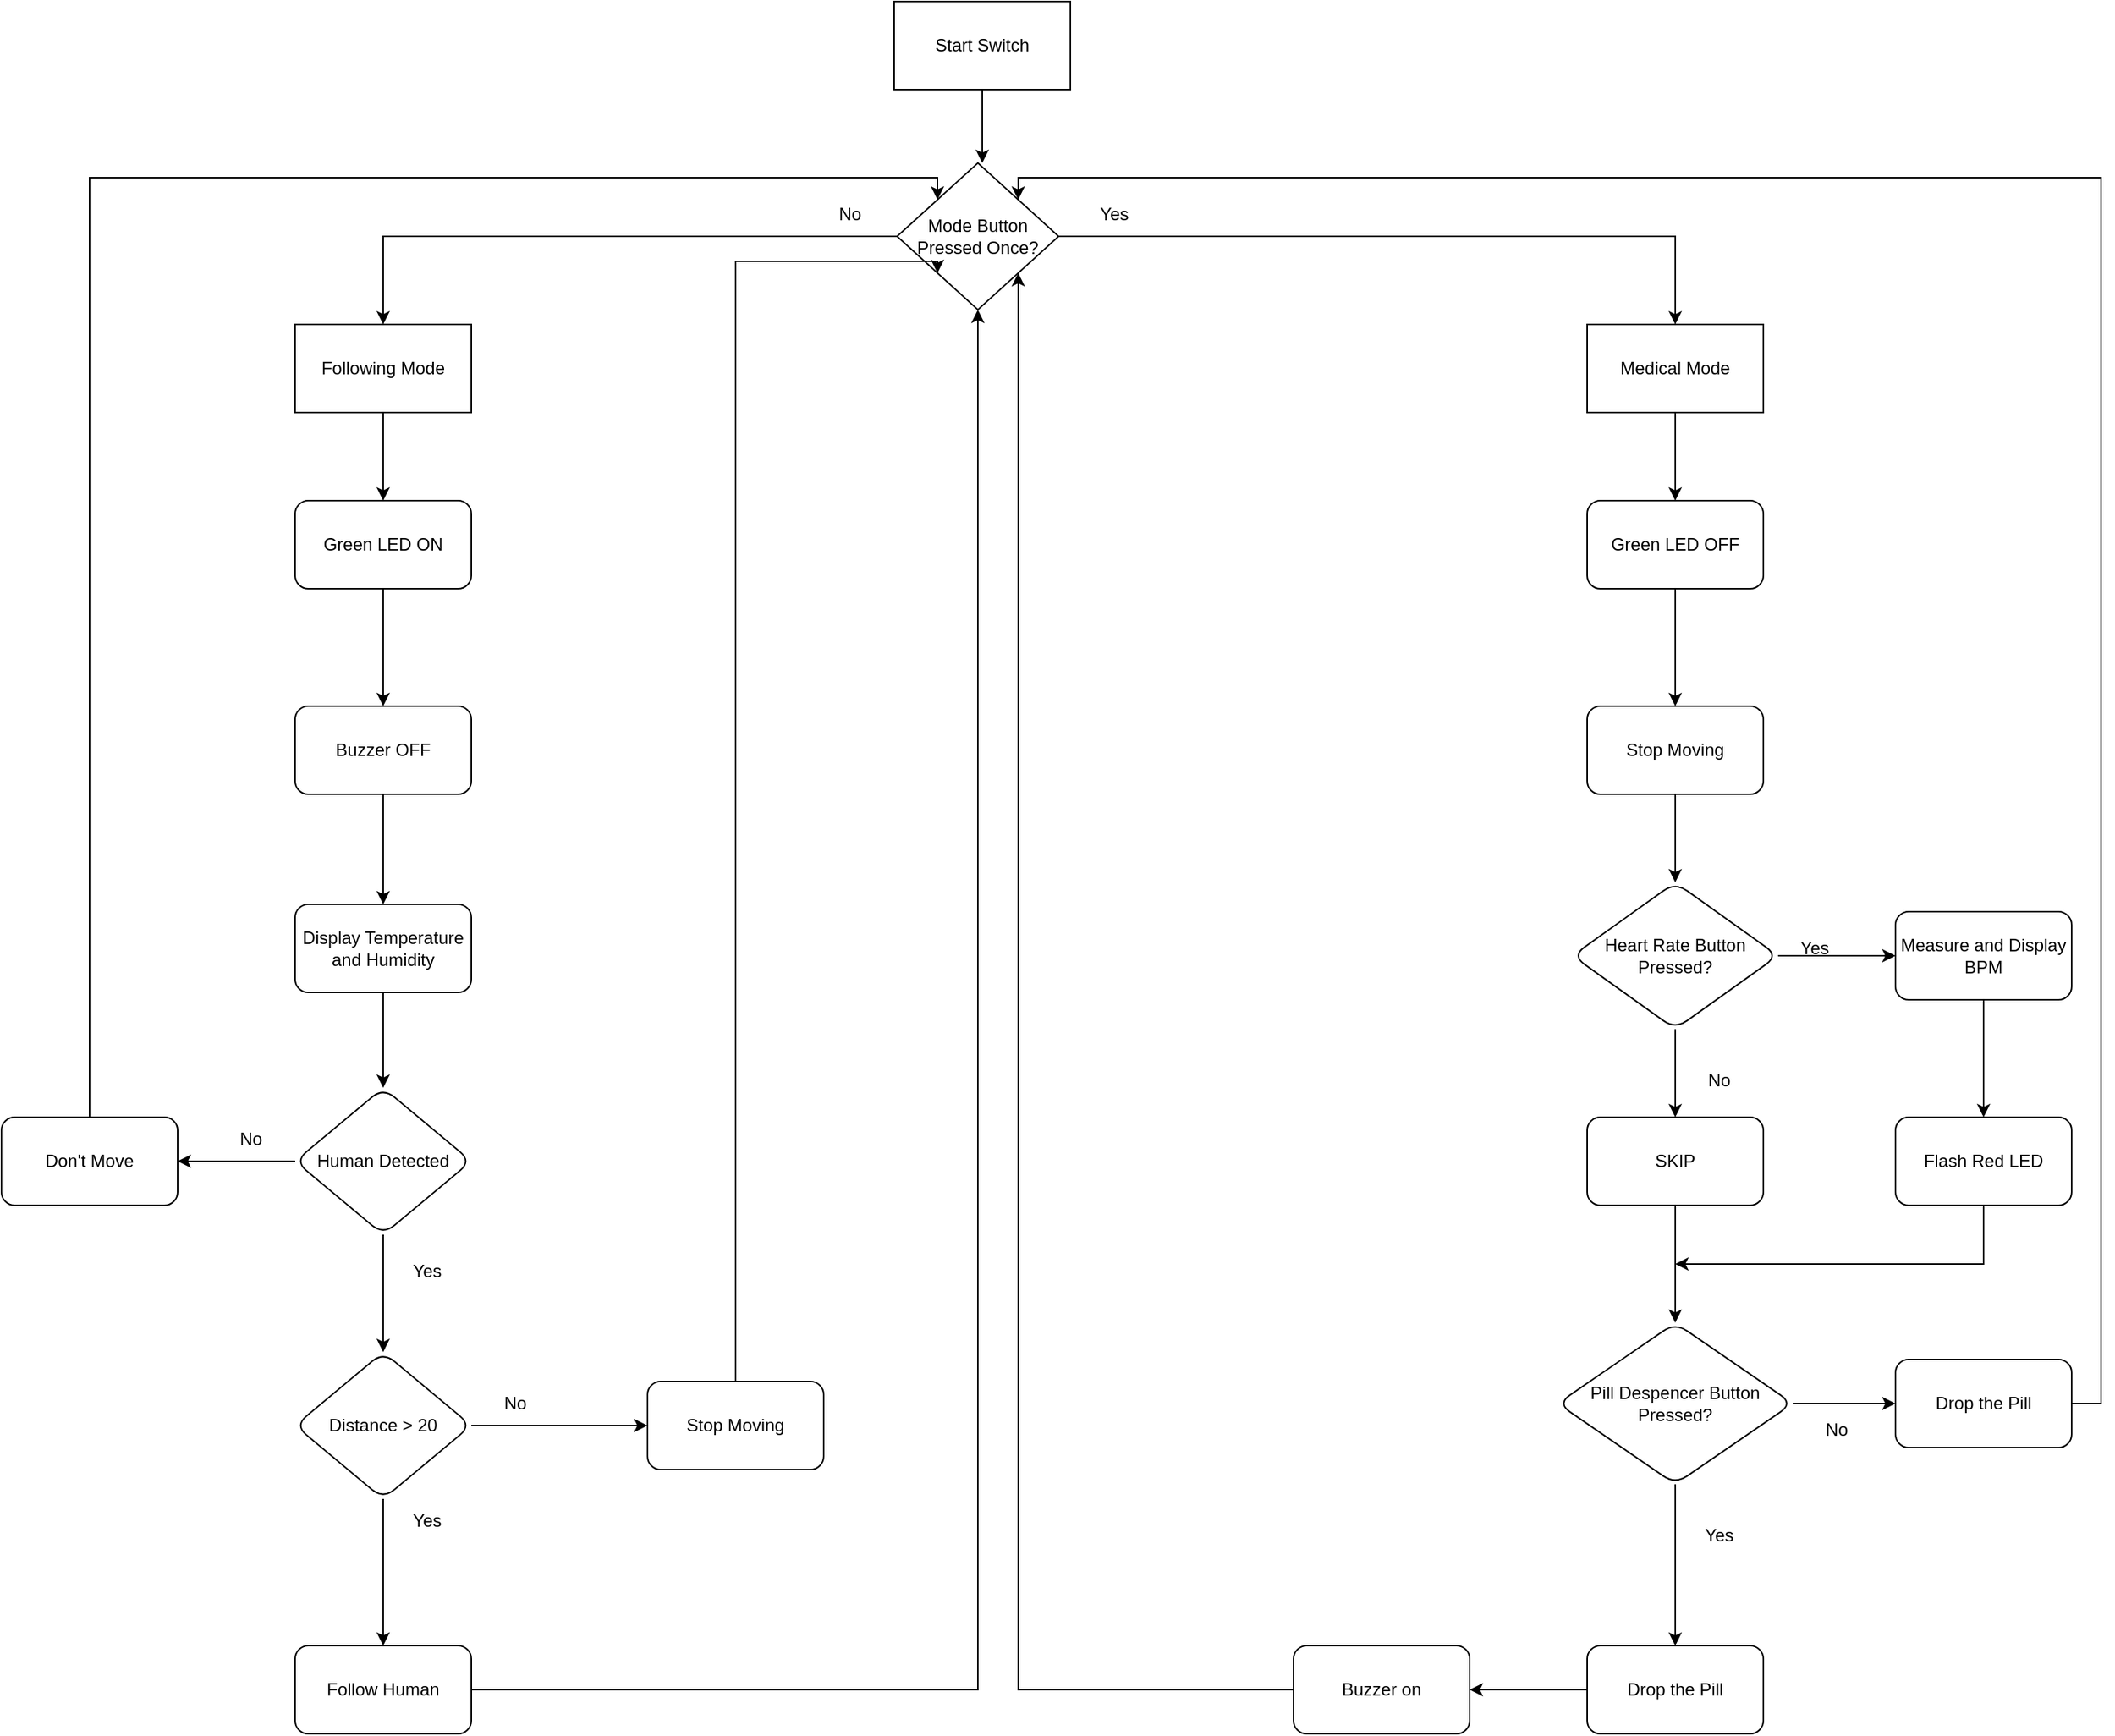 <mxfile version="26.0.5">
  <diagram id="C5RBs43oDa-KdzZeNtuy" name="Page-1">
    <mxGraphModel dx="2280" dy="1027" grid="1" gridSize="10" guides="1" tooltips="1" connect="1" arrows="1" fold="1" page="1" pageScale="1" pageWidth="2339" pageHeight="3300" math="0" shadow="0">
      <root>
        <mxCell id="WIyWlLk6GJQsqaUBKTNV-0" />
        <mxCell id="WIyWlLk6GJQsqaUBKTNV-1" parent="WIyWlLk6GJQsqaUBKTNV-0" />
        <mxCell id="fIhnsOBaAWvyG-R7NMEd-87" style="edgeStyle=orthogonalEdgeStyle;rounded=0;orthogonalLoop=1;jettySize=auto;html=1;exitX=0.5;exitY=1;exitDx=0;exitDy=0;entryX=0.5;entryY=0;entryDx=0;entryDy=0;" parent="WIyWlLk6GJQsqaUBKTNV-1" source="fIhnsOBaAWvyG-R7NMEd-88" edge="1">
          <mxGeometry relative="1" as="geometry">
            <mxPoint x="1158" y="350" as="targetPoint" />
          </mxGeometry>
        </mxCell>
        <mxCell id="fIhnsOBaAWvyG-R7NMEd-88" value="Start Switch" style="rounded=0;whiteSpace=wrap;html=1;" parent="WIyWlLk6GJQsqaUBKTNV-1" vertex="1">
          <mxGeometry x="1098" y="240" width="120" height="60" as="geometry" />
        </mxCell>
        <mxCell id="fIhnsOBaAWvyG-R7NMEd-89" value="" style="edgeStyle=orthogonalEdgeStyle;rounded=0;orthogonalLoop=1;jettySize=auto;html=1;" parent="WIyWlLk6GJQsqaUBKTNV-1" source="fIhnsOBaAWvyG-R7NMEd-91" target="fIhnsOBaAWvyG-R7NMEd-93" edge="1">
          <mxGeometry relative="1" as="geometry" />
        </mxCell>
        <mxCell id="fIhnsOBaAWvyG-R7NMEd-90" style="edgeStyle=orthogonalEdgeStyle;rounded=0;orthogonalLoop=1;jettySize=auto;html=1;exitX=1;exitY=0.5;exitDx=0;exitDy=0;" parent="WIyWlLk6GJQsqaUBKTNV-1" source="fIhnsOBaAWvyG-R7NMEd-91" target="fIhnsOBaAWvyG-R7NMEd-94" edge="1">
          <mxGeometry relative="1" as="geometry" />
        </mxCell>
        <mxCell id="fIhnsOBaAWvyG-R7NMEd-91" value="Mode Button Pressed Once?" style="rhombus;whiteSpace=wrap;html=1;" parent="WIyWlLk6GJQsqaUBKTNV-1" vertex="1">
          <mxGeometry x="1100" y="350" width="110" height="100" as="geometry" />
        </mxCell>
        <mxCell id="fIhnsOBaAWvyG-R7NMEd-92" style="edgeStyle=orthogonalEdgeStyle;rounded=0;orthogonalLoop=1;jettySize=auto;html=1;exitX=0.5;exitY=1;exitDx=0;exitDy=0;entryX=0.5;entryY=0;entryDx=0;entryDy=0;" parent="WIyWlLk6GJQsqaUBKTNV-1" source="fIhnsOBaAWvyG-R7NMEd-93" target="fIhnsOBaAWvyG-R7NMEd-96" edge="1">
          <mxGeometry relative="1" as="geometry" />
        </mxCell>
        <mxCell id="fIhnsOBaAWvyG-R7NMEd-93" value="Following Mode" style="whiteSpace=wrap;html=1;" parent="WIyWlLk6GJQsqaUBKTNV-1" vertex="1">
          <mxGeometry x="690" y="460" width="120" height="60" as="geometry" />
        </mxCell>
        <mxCell id="fIhnsOBaAWvyG-R7NMEd-95" value="" style="edgeStyle=orthogonalEdgeStyle;rounded=0;orthogonalLoop=1;jettySize=auto;html=1;" parent="WIyWlLk6GJQsqaUBKTNV-1" source="fIhnsOBaAWvyG-R7NMEd-96" target="fIhnsOBaAWvyG-R7NMEd-98" edge="1">
          <mxGeometry relative="1" as="geometry" />
        </mxCell>
        <mxCell id="fIhnsOBaAWvyG-R7NMEd-96" value="Green LED ON" style="rounded=1;whiteSpace=wrap;html=1;" parent="WIyWlLk6GJQsqaUBKTNV-1" vertex="1">
          <mxGeometry x="690" y="580" width="120" height="60" as="geometry" />
        </mxCell>
        <mxCell id="fIhnsOBaAWvyG-R7NMEd-97" value="" style="edgeStyle=orthogonalEdgeStyle;rounded=0;orthogonalLoop=1;jettySize=auto;html=1;" parent="WIyWlLk6GJQsqaUBKTNV-1" source="fIhnsOBaAWvyG-R7NMEd-98" target="fIhnsOBaAWvyG-R7NMEd-100" edge="1">
          <mxGeometry relative="1" as="geometry" />
        </mxCell>
        <mxCell id="fIhnsOBaAWvyG-R7NMEd-98" value="Buzzer OFF" style="rounded=1;whiteSpace=wrap;html=1;" parent="WIyWlLk6GJQsqaUBKTNV-1" vertex="1">
          <mxGeometry x="690" y="720" width="120" height="60" as="geometry" />
        </mxCell>
        <mxCell id="fIhnsOBaAWvyG-R7NMEd-99" value="" style="edgeStyle=orthogonalEdgeStyle;rounded=0;orthogonalLoop=1;jettySize=auto;html=1;" parent="WIyWlLk6GJQsqaUBKTNV-1" source="fIhnsOBaAWvyG-R7NMEd-100" target="fIhnsOBaAWvyG-R7NMEd-103" edge="1">
          <mxGeometry relative="1" as="geometry" />
        </mxCell>
        <mxCell id="fIhnsOBaAWvyG-R7NMEd-100" value="Display Temperature and Humidity" style="rounded=1;whiteSpace=wrap;html=1;" parent="WIyWlLk6GJQsqaUBKTNV-1" vertex="1">
          <mxGeometry x="690" y="855" width="120" height="60" as="geometry" />
        </mxCell>
        <mxCell id="fIhnsOBaAWvyG-R7NMEd-101" value="" style="edgeStyle=orthogonalEdgeStyle;rounded=0;orthogonalLoop=1;jettySize=auto;html=1;" parent="WIyWlLk6GJQsqaUBKTNV-1" source="fIhnsOBaAWvyG-R7NMEd-103" target="fIhnsOBaAWvyG-R7NMEd-107" edge="1">
          <mxGeometry relative="1" as="geometry" />
        </mxCell>
        <mxCell id="fIhnsOBaAWvyG-R7NMEd-102" value="" style="edgeStyle=orthogonalEdgeStyle;rounded=0;orthogonalLoop=1;jettySize=auto;html=1;" parent="WIyWlLk6GJQsqaUBKTNV-1" source="fIhnsOBaAWvyG-R7NMEd-103" target="fIhnsOBaAWvyG-R7NMEd-116" edge="1">
          <mxGeometry relative="1" as="geometry" />
        </mxCell>
        <mxCell id="fIhnsOBaAWvyG-R7NMEd-103" value="Human Detected" style="rhombus;whiteSpace=wrap;html=1;rounded=1;" parent="WIyWlLk6GJQsqaUBKTNV-1" vertex="1">
          <mxGeometry x="690" y="980" width="120" height="100" as="geometry" />
        </mxCell>
        <mxCell id="fIhnsOBaAWvyG-R7NMEd-104" value="No" style="text;html=1;align=center;verticalAlign=middle;whiteSpace=wrap;rounded=0;" parent="WIyWlLk6GJQsqaUBKTNV-1" vertex="1">
          <mxGeometry x="630" y="1000" width="60" height="30" as="geometry" />
        </mxCell>
        <mxCell id="fIhnsOBaAWvyG-R7NMEd-105" value="" style="edgeStyle=orthogonalEdgeStyle;rounded=0;orthogonalLoop=1;jettySize=auto;html=1;" parent="WIyWlLk6GJQsqaUBKTNV-1" source="fIhnsOBaAWvyG-R7NMEd-107" target="fIhnsOBaAWvyG-R7NMEd-110" edge="1">
          <mxGeometry relative="1" as="geometry" />
        </mxCell>
        <mxCell id="fIhnsOBaAWvyG-R7NMEd-106" value="" style="edgeStyle=orthogonalEdgeStyle;rounded=0;orthogonalLoop=1;jettySize=auto;html=1;" parent="WIyWlLk6GJQsqaUBKTNV-1" source="fIhnsOBaAWvyG-R7NMEd-107" target="fIhnsOBaAWvyG-R7NMEd-112" edge="1">
          <mxGeometry relative="1" as="geometry" />
        </mxCell>
        <mxCell id="fIhnsOBaAWvyG-R7NMEd-107" value="Distance &amp;gt; 20" style="rhombus;whiteSpace=wrap;html=1;rounded=1;" parent="WIyWlLk6GJQsqaUBKTNV-1" vertex="1">
          <mxGeometry x="690" y="1160" width="120" height="100" as="geometry" />
        </mxCell>
        <mxCell id="fIhnsOBaAWvyG-R7NMEd-108" value="Yes" style="text;html=1;align=center;verticalAlign=middle;whiteSpace=wrap;rounded=0;" parent="WIyWlLk6GJQsqaUBKTNV-1" vertex="1">
          <mxGeometry x="750" y="1090" width="60" height="30" as="geometry" />
        </mxCell>
        <mxCell id="fIhnsOBaAWvyG-R7NMEd-109" style="edgeStyle=orthogonalEdgeStyle;rounded=0;orthogonalLoop=1;jettySize=auto;html=1;entryX=0.5;entryY=1;entryDx=0;entryDy=0;" parent="WIyWlLk6GJQsqaUBKTNV-1" source="fIhnsOBaAWvyG-R7NMEd-110" target="fIhnsOBaAWvyG-R7NMEd-91" edge="1">
          <mxGeometry relative="1" as="geometry" />
        </mxCell>
        <mxCell id="fIhnsOBaAWvyG-R7NMEd-110" value="Follow Human" style="whiteSpace=wrap;html=1;rounded=1;" parent="WIyWlLk6GJQsqaUBKTNV-1" vertex="1">
          <mxGeometry x="690" y="1360" width="120" height="60" as="geometry" />
        </mxCell>
        <mxCell id="fIhnsOBaAWvyG-R7NMEd-111" style="edgeStyle=orthogonalEdgeStyle;rounded=0;orthogonalLoop=1;jettySize=auto;html=1;entryX=0;entryY=1;entryDx=0;entryDy=0;" parent="WIyWlLk6GJQsqaUBKTNV-1" source="fIhnsOBaAWvyG-R7NMEd-112" target="fIhnsOBaAWvyG-R7NMEd-91" edge="1">
          <mxGeometry relative="1" as="geometry">
            <Array as="points">
              <mxPoint x="990" y="417" />
            </Array>
          </mxGeometry>
        </mxCell>
        <mxCell id="fIhnsOBaAWvyG-R7NMEd-112" value="Stop Moving" style="whiteSpace=wrap;html=1;rounded=1;" parent="WIyWlLk6GJQsqaUBKTNV-1" vertex="1">
          <mxGeometry x="930" y="1180" width="120" height="60" as="geometry" />
        </mxCell>
        <mxCell id="fIhnsOBaAWvyG-R7NMEd-113" value="Yes" style="text;html=1;align=center;verticalAlign=middle;whiteSpace=wrap;rounded=0;" parent="WIyWlLk6GJQsqaUBKTNV-1" vertex="1">
          <mxGeometry x="750" y="1260" width="60" height="30" as="geometry" />
        </mxCell>
        <mxCell id="fIhnsOBaAWvyG-R7NMEd-114" value="No" style="text;html=1;align=center;verticalAlign=middle;whiteSpace=wrap;rounded=0;" parent="WIyWlLk6GJQsqaUBKTNV-1" vertex="1">
          <mxGeometry x="810" y="1180" width="60" height="30" as="geometry" />
        </mxCell>
        <mxCell id="Y1XCrJuT5PY78jDWEH2D-3" style="edgeStyle=orthogonalEdgeStyle;rounded=0;orthogonalLoop=1;jettySize=auto;html=1;entryX=0;entryY=0;entryDx=0;entryDy=0;" edge="1" parent="WIyWlLk6GJQsqaUBKTNV-1" source="fIhnsOBaAWvyG-R7NMEd-116" target="fIhnsOBaAWvyG-R7NMEd-91">
          <mxGeometry relative="1" as="geometry">
            <Array as="points">
              <mxPoint x="550" y="360" />
              <mxPoint x="1128" y="360" />
            </Array>
          </mxGeometry>
        </mxCell>
        <mxCell id="fIhnsOBaAWvyG-R7NMEd-116" value="Don&#39;t Move" style="whiteSpace=wrap;html=1;rounded=1;" parent="WIyWlLk6GJQsqaUBKTNV-1" vertex="1">
          <mxGeometry x="490" y="1000" width="120" height="60" as="geometry" />
        </mxCell>
        <mxCell id="fIhnsOBaAWvyG-R7NMEd-117" style="edgeStyle=orthogonalEdgeStyle;rounded=0;orthogonalLoop=1;jettySize=auto;html=1;exitX=0.5;exitY=1;exitDx=0;exitDy=0;entryX=0.5;entryY=0;entryDx=0;entryDy=0;" parent="WIyWlLk6GJQsqaUBKTNV-1" target="fIhnsOBaAWvyG-R7NMEd-119" edge="1" source="fIhnsOBaAWvyG-R7NMEd-94">
          <mxGeometry relative="1" as="geometry">
            <mxPoint x="1630" y="510" as="sourcePoint" />
          </mxGeometry>
        </mxCell>
        <mxCell id="fIhnsOBaAWvyG-R7NMEd-118" value="" style="edgeStyle=orthogonalEdgeStyle;rounded=0;orthogonalLoop=1;jettySize=auto;html=1;" parent="WIyWlLk6GJQsqaUBKTNV-1" source="fIhnsOBaAWvyG-R7NMEd-119" target="fIhnsOBaAWvyG-R7NMEd-121" edge="1">
          <mxGeometry relative="1" as="geometry" />
        </mxCell>
        <mxCell id="fIhnsOBaAWvyG-R7NMEd-119" value="Green LED OFF" style="rounded=1;whiteSpace=wrap;html=1;" parent="WIyWlLk6GJQsqaUBKTNV-1" vertex="1">
          <mxGeometry x="1570" y="580" width="120" height="60" as="geometry" />
        </mxCell>
        <mxCell id="fIhnsOBaAWvyG-R7NMEd-120" value="" style="edgeStyle=orthogonalEdgeStyle;rounded=0;orthogonalLoop=1;jettySize=auto;html=1;" parent="WIyWlLk6GJQsqaUBKTNV-1" source="fIhnsOBaAWvyG-R7NMEd-121" target="fIhnsOBaAWvyG-R7NMEd-124" edge="1">
          <mxGeometry relative="1" as="geometry" />
        </mxCell>
        <mxCell id="fIhnsOBaAWvyG-R7NMEd-121" value="Stop Moving" style="rounded=1;whiteSpace=wrap;html=1;" parent="WIyWlLk6GJQsqaUBKTNV-1" vertex="1">
          <mxGeometry x="1570" y="720" width="120" height="60" as="geometry" />
        </mxCell>
        <mxCell id="fIhnsOBaAWvyG-R7NMEd-122" value="" style="edgeStyle=orthogonalEdgeStyle;rounded=0;orthogonalLoop=1;jettySize=auto;html=1;" parent="WIyWlLk6GJQsqaUBKTNV-1" source="fIhnsOBaAWvyG-R7NMEd-124" target="fIhnsOBaAWvyG-R7NMEd-126" edge="1">
          <mxGeometry relative="1" as="geometry" />
        </mxCell>
        <mxCell id="fIhnsOBaAWvyG-R7NMEd-123" value="" style="edgeStyle=orthogonalEdgeStyle;rounded=0;orthogonalLoop=1;jettySize=auto;html=1;" parent="WIyWlLk6GJQsqaUBKTNV-1" source="fIhnsOBaAWvyG-R7NMEd-124" target="fIhnsOBaAWvyG-R7NMEd-129" edge="1">
          <mxGeometry relative="1" as="geometry" />
        </mxCell>
        <mxCell id="fIhnsOBaAWvyG-R7NMEd-124" value="Heart Rate Button Pressed?" style="rhombus;whiteSpace=wrap;html=1;rounded=1;" parent="WIyWlLk6GJQsqaUBKTNV-1" vertex="1">
          <mxGeometry x="1560" y="840" width="140" height="100" as="geometry" />
        </mxCell>
        <mxCell id="fIhnsOBaAWvyG-R7NMEd-142" value="" style="edgeStyle=orthogonalEdgeStyle;rounded=0;orthogonalLoop=1;jettySize=auto;html=1;" parent="WIyWlLk6GJQsqaUBKTNV-1" source="fIhnsOBaAWvyG-R7NMEd-126" target="fIhnsOBaAWvyG-R7NMEd-141" edge="1">
          <mxGeometry relative="1" as="geometry" />
        </mxCell>
        <mxCell id="fIhnsOBaAWvyG-R7NMEd-126" value="Measure and Display BPM" style="whiteSpace=wrap;html=1;rounded=1;" parent="WIyWlLk6GJQsqaUBKTNV-1" vertex="1">
          <mxGeometry x="1780" y="860" width="120" height="60" as="geometry" />
        </mxCell>
        <mxCell id="fIhnsOBaAWvyG-R7NMEd-127" value="Yes" style="text;html=1;align=center;verticalAlign=middle;whiteSpace=wrap;rounded=0;" parent="WIyWlLk6GJQsqaUBKTNV-1" vertex="1">
          <mxGeometry x="1695" y="870" width="60" height="30" as="geometry" />
        </mxCell>
        <mxCell id="fIhnsOBaAWvyG-R7NMEd-128" style="edgeStyle=orthogonalEdgeStyle;rounded=0;orthogonalLoop=1;jettySize=auto;html=1;entryX=0.5;entryY=0;entryDx=0;entryDy=0;" parent="WIyWlLk6GJQsqaUBKTNV-1" source="fIhnsOBaAWvyG-R7NMEd-129" target="fIhnsOBaAWvyG-R7NMEd-133" edge="1">
          <mxGeometry relative="1" as="geometry" />
        </mxCell>
        <mxCell id="fIhnsOBaAWvyG-R7NMEd-129" value="SKIP" style="whiteSpace=wrap;html=1;rounded=1;" parent="WIyWlLk6GJQsqaUBKTNV-1" vertex="1">
          <mxGeometry x="1570" y="1000" width="120" height="60" as="geometry" />
        </mxCell>
        <mxCell id="fIhnsOBaAWvyG-R7NMEd-130" value="No" style="text;html=1;align=center;verticalAlign=middle;whiteSpace=wrap;rounded=0;" parent="WIyWlLk6GJQsqaUBKTNV-1" vertex="1">
          <mxGeometry x="1630" y="960" width="60" height="30" as="geometry" />
        </mxCell>
        <mxCell id="fIhnsOBaAWvyG-R7NMEd-131" value="" style="edgeStyle=orthogonalEdgeStyle;rounded=0;orthogonalLoop=1;jettySize=auto;html=1;" parent="WIyWlLk6GJQsqaUBKTNV-1" source="fIhnsOBaAWvyG-R7NMEd-133" target="fIhnsOBaAWvyG-R7NMEd-134" edge="1">
          <mxGeometry relative="1" as="geometry" />
        </mxCell>
        <mxCell id="fIhnsOBaAWvyG-R7NMEd-132" value="" style="edgeStyle=orthogonalEdgeStyle;rounded=0;orthogonalLoop=1;jettySize=auto;html=1;" parent="WIyWlLk6GJQsqaUBKTNV-1" source="fIhnsOBaAWvyG-R7NMEd-133" target="fIhnsOBaAWvyG-R7NMEd-135" edge="1">
          <mxGeometry relative="1" as="geometry" />
        </mxCell>
        <mxCell id="fIhnsOBaAWvyG-R7NMEd-133" value="Pill Despencer Button Pressed?" style="rhombus;whiteSpace=wrap;html=1;rounded=1;" parent="WIyWlLk6GJQsqaUBKTNV-1" vertex="1">
          <mxGeometry x="1550" y="1140" width="160" height="110" as="geometry" />
        </mxCell>
        <mxCell id="fIhnsOBaAWvyG-R7NMEd-139" style="edgeStyle=orthogonalEdgeStyle;rounded=0;orthogonalLoop=1;jettySize=auto;html=1;entryX=1;entryY=0;entryDx=0;entryDy=0;" parent="WIyWlLk6GJQsqaUBKTNV-1" source="fIhnsOBaAWvyG-R7NMEd-134" target="fIhnsOBaAWvyG-R7NMEd-91" edge="1">
          <mxGeometry relative="1" as="geometry">
            <Array as="points">
              <mxPoint x="1920" y="1195" />
              <mxPoint x="1920" y="360" />
              <mxPoint x="1182" y="360" />
            </Array>
          </mxGeometry>
        </mxCell>
        <mxCell id="fIhnsOBaAWvyG-R7NMEd-134" value="Drop the Pill" style="whiteSpace=wrap;html=1;rounded=1;" parent="WIyWlLk6GJQsqaUBKTNV-1" vertex="1">
          <mxGeometry x="1780" y="1165" width="120" height="60" as="geometry" />
        </mxCell>
        <mxCell id="fIhnsOBaAWvyG-R7NMEd-145" value="" style="edgeStyle=orthogonalEdgeStyle;rounded=0;orthogonalLoop=1;jettySize=auto;html=1;" parent="WIyWlLk6GJQsqaUBKTNV-1" source="fIhnsOBaAWvyG-R7NMEd-135" target="fIhnsOBaAWvyG-R7NMEd-144" edge="1">
          <mxGeometry relative="1" as="geometry" />
        </mxCell>
        <mxCell id="fIhnsOBaAWvyG-R7NMEd-135" value="Drop the Pill" style="whiteSpace=wrap;html=1;rounded=1;" parent="WIyWlLk6GJQsqaUBKTNV-1" vertex="1">
          <mxGeometry x="1570" y="1360" width="120" height="60" as="geometry" />
        </mxCell>
        <mxCell id="fIhnsOBaAWvyG-R7NMEd-136" value="Yes" style="text;html=1;align=center;verticalAlign=middle;whiteSpace=wrap;rounded=0;" parent="WIyWlLk6GJQsqaUBKTNV-1" vertex="1">
          <mxGeometry x="1630" y="1270" width="60" height="30" as="geometry" />
        </mxCell>
        <mxCell id="fIhnsOBaAWvyG-R7NMEd-137" value="No" style="text;html=1;align=center;verticalAlign=middle;whiteSpace=wrap;rounded=0;" parent="WIyWlLk6GJQsqaUBKTNV-1" vertex="1">
          <mxGeometry x="1710" y="1195" width="60" height="35" as="geometry" />
        </mxCell>
        <mxCell id="fIhnsOBaAWvyG-R7NMEd-143" style="edgeStyle=orthogonalEdgeStyle;rounded=0;orthogonalLoop=1;jettySize=auto;html=1;" parent="WIyWlLk6GJQsqaUBKTNV-1" source="fIhnsOBaAWvyG-R7NMEd-141" edge="1">
          <mxGeometry relative="1" as="geometry">
            <mxPoint x="1630" y="1100.0" as="targetPoint" />
            <Array as="points">
              <mxPoint x="1840" y="1100" />
            </Array>
          </mxGeometry>
        </mxCell>
        <mxCell id="fIhnsOBaAWvyG-R7NMEd-141" value="Flash Red LED" style="whiteSpace=wrap;html=1;rounded=1;" parent="WIyWlLk6GJQsqaUBKTNV-1" vertex="1">
          <mxGeometry x="1780" y="1000" width="120" height="60" as="geometry" />
        </mxCell>
        <mxCell id="fIhnsOBaAWvyG-R7NMEd-146" style="edgeStyle=orthogonalEdgeStyle;rounded=0;orthogonalLoop=1;jettySize=auto;html=1;entryX=1;entryY=1;entryDx=0;entryDy=0;" parent="WIyWlLk6GJQsqaUBKTNV-1" source="fIhnsOBaAWvyG-R7NMEd-144" target="fIhnsOBaAWvyG-R7NMEd-91" edge="1">
          <mxGeometry relative="1" as="geometry" />
        </mxCell>
        <mxCell id="fIhnsOBaAWvyG-R7NMEd-144" value="Buzzer on" style="whiteSpace=wrap;html=1;rounded=1;" parent="WIyWlLk6GJQsqaUBKTNV-1" vertex="1">
          <mxGeometry x="1370" y="1360" width="120" height="60" as="geometry" />
        </mxCell>
        <mxCell id="Y1XCrJuT5PY78jDWEH2D-0" value="No" style="text;html=1;align=center;verticalAlign=middle;whiteSpace=wrap;rounded=0;" vertex="1" parent="WIyWlLk6GJQsqaUBKTNV-1">
          <mxGeometry x="1038" y="370" width="60" height="30" as="geometry" />
        </mxCell>
        <mxCell id="Y1XCrJuT5PY78jDWEH2D-1" value="Yes" style="text;html=1;align=center;verticalAlign=middle;whiteSpace=wrap;rounded=0;" vertex="1" parent="WIyWlLk6GJQsqaUBKTNV-1">
          <mxGeometry x="1218" y="370" width="60" height="30" as="geometry" />
        </mxCell>
        <mxCell id="fIhnsOBaAWvyG-R7NMEd-94" value="Medical Mode" style="whiteSpace=wrap;html=1;" parent="WIyWlLk6GJQsqaUBKTNV-1" vertex="1">
          <mxGeometry x="1570" y="460" width="120" height="60" as="geometry" />
        </mxCell>
      </root>
    </mxGraphModel>
  </diagram>
</mxfile>
